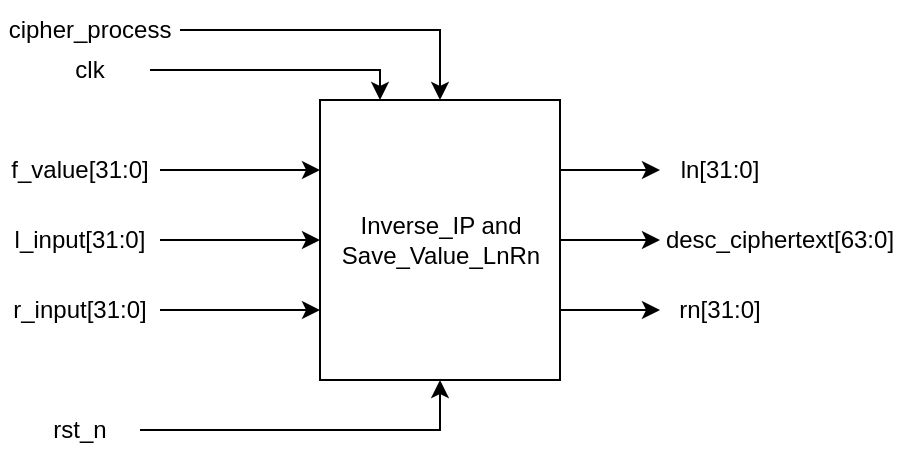 <mxfile version="26.0.4" pages="2">
  <diagram name="InverseIP_SaveValueLnRn_Interface" id="yW3oOkivZbtJ8oUWbSsd">
    <mxGraphModel dx="778" dy="460" grid="1" gridSize="10" guides="1" tooltips="1" connect="1" arrows="1" fold="1" page="1" pageScale="1" pageWidth="1654" pageHeight="1169" math="0" shadow="0">
      <root>
        <mxCell id="0" />
        <mxCell id="1" parent="0" />
        <mxCell id="lhq5WsNH6vmQXVouQp8b-13" style="edgeStyle=orthogonalEdgeStyle;rounded=0;orthogonalLoop=1;jettySize=auto;html=1;exitX=0.5;exitY=0;exitDx=0;exitDy=0;entryX=0;entryY=0.5;entryDx=0;entryDy=0;" parent="1" source="lhq5WsNH6vmQXVouQp8b-7" target="lhq5WsNH6vmQXVouQp8b-12" edge="1">
          <mxGeometry relative="1" as="geometry" />
        </mxCell>
        <mxCell id="F30lUHifQoxvEMKQYUnq-3" style="edgeStyle=orthogonalEdgeStyle;rounded=0;orthogonalLoop=1;jettySize=auto;html=1;exitX=0.25;exitY=0;exitDx=0;exitDy=0;entryX=0;entryY=0.5;entryDx=0;entryDy=0;" parent="1" source="lhq5WsNH6vmQXVouQp8b-7" target="F30lUHifQoxvEMKQYUnq-1" edge="1">
          <mxGeometry relative="1" as="geometry" />
        </mxCell>
        <mxCell id="F30lUHifQoxvEMKQYUnq-4" style="edgeStyle=orthogonalEdgeStyle;rounded=0;orthogonalLoop=1;jettySize=auto;html=1;exitX=0.75;exitY=0;exitDx=0;exitDy=0;entryX=0;entryY=0.5;entryDx=0;entryDy=0;" parent="1" source="lhq5WsNH6vmQXVouQp8b-7" target="F30lUHifQoxvEMKQYUnq-2" edge="1">
          <mxGeometry relative="1" as="geometry" />
        </mxCell>
        <mxCell id="lhq5WsNH6vmQXVouQp8b-7" value="" style="rounded=0;whiteSpace=wrap;html=1;rotation=90;" parent="1" vertex="1">
          <mxGeometry x="390" y="190" width="140" height="120" as="geometry" />
        </mxCell>
        <mxCell id="lhq5WsNH6vmQXVouQp8b-2" value="Inverse_IP and Save_Value_LnRn" style="text;html=1;align=center;verticalAlign=middle;whiteSpace=wrap;rounded=0;" parent="1" vertex="1">
          <mxGeometry x="407.5" y="225" width="105" height="50" as="geometry" />
        </mxCell>
        <mxCell id="lhq5WsNH6vmQXVouQp8b-8" style="edgeStyle=orthogonalEdgeStyle;rounded=0;orthogonalLoop=1;jettySize=auto;html=1;exitX=1;exitY=0.5;exitDx=0;exitDy=0;entryX=0.25;entryY=1;entryDx=0;entryDy=0;" parent="1" source="lhq5WsNH6vmQXVouQp8b-3" target="lhq5WsNH6vmQXVouQp8b-7" edge="1">
          <mxGeometry relative="1" as="geometry" />
        </mxCell>
        <mxCell id="lhq5WsNH6vmQXVouQp8b-3" value="f_value[31:0]" style="text;html=1;align=center;verticalAlign=middle;whiteSpace=wrap;rounded=0;" parent="1" vertex="1">
          <mxGeometry x="240" y="200" width="80" height="30" as="geometry" />
        </mxCell>
        <mxCell id="lhq5WsNH6vmQXVouQp8b-10" style="edgeStyle=orthogonalEdgeStyle;rounded=0;orthogonalLoop=1;jettySize=auto;html=1;exitX=1;exitY=0.5;exitDx=0;exitDy=0;entryX=0.5;entryY=1;entryDx=0;entryDy=0;" parent="1" source="lhq5WsNH6vmQXVouQp8b-4" target="lhq5WsNH6vmQXVouQp8b-7" edge="1">
          <mxGeometry relative="1" as="geometry" />
        </mxCell>
        <mxCell id="lhq5WsNH6vmQXVouQp8b-4" value="l_input[31:0]" style="text;html=1;align=center;verticalAlign=middle;whiteSpace=wrap;rounded=0;" parent="1" vertex="1">
          <mxGeometry x="240" y="235" width="80" height="30" as="geometry" />
        </mxCell>
        <mxCell id="lhq5WsNH6vmQXVouQp8b-11" style="edgeStyle=orthogonalEdgeStyle;rounded=0;orthogonalLoop=1;jettySize=auto;html=1;exitX=1;exitY=0.5;exitDx=0;exitDy=0;entryX=0.75;entryY=1;entryDx=0;entryDy=0;" parent="1" source="lhq5WsNH6vmQXVouQp8b-5" target="lhq5WsNH6vmQXVouQp8b-7" edge="1">
          <mxGeometry relative="1" as="geometry" />
        </mxCell>
        <mxCell id="lhq5WsNH6vmQXVouQp8b-5" value="r_input[31:0]" style="text;html=1;align=center;verticalAlign=middle;whiteSpace=wrap;rounded=0;" parent="1" vertex="1">
          <mxGeometry x="240" y="270" width="80" height="30" as="geometry" />
        </mxCell>
        <mxCell id="lhq5WsNH6vmQXVouQp8b-12" value="desc_ciphertext[63:0]" style="text;html=1;align=center;verticalAlign=middle;whiteSpace=wrap;rounded=0;" parent="1" vertex="1">
          <mxGeometry x="570" y="235" width="120" height="30" as="geometry" />
        </mxCell>
        <mxCell id="lhq5WsNH6vmQXVouQp8b-15" style="edgeStyle=orthogonalEdgeStyle;rounded=0;orthogonalLoop=1;jettySize=auto;html=1;exitX=1;exitY=0.5;exitDx=0;exitDy=0;entryX=0;entryY=0.5;entryDx=0;entryDy=0;" parent="1" source="lhq5WsNH6vmQXVouQp8b-14" target="lhq5WsNH6vmQXVouQp8b-7" edge="1">
          <mxGeometry relative="1" as="geometry" />
        </mxCell>
        <mxCell id="lhq5WsNH6vmQXVouQp8b-14" value="cipher_process" style="text;html=1;align=center;verticalAlign=middle;whiteSpace=wrap;rounded=0;" parent="1" vertex="1">
          <mxGeometry x="240" y="130" width="90" height="30" as="geometry" />
        </mxCell>
        <mxCell id="lhq5WsNH6vmQXVouQp8b-17" style="edgeStyle=orthogonalEdgeStyle;rounded=0;orthogonalLoop=1;jettySize=auto;html=1;exitX=1;exitY=0.5;exitDx=0;exitDy=0;entryX=1;entryY=0.5;entryDx=0;entryDy=0;" parent="1" source="lhq5WsNH6vmQXVouQp8b-16" target="lhq5WsNH6vmQXVouQp8b-7" edge="1">
          <mxGeometry relative="1" as="geometry" />
        </mxCell>
        <mxCell id="lhq5WsNH6vmQXVouQp8b-16" value="rst_n" style="text;html=1;align=center;verticalAlign=middle;whiteSpace=wrap;rounded=0;" parent="1" vertex="1">
          <mxGeometry x="250" y="330" width="60" height="30" as="geometry" />
        </mxCell>
        <mxCell id="F30lUHifQoxvEMKQYUnq-1" value="ln[31:0]" style="text;html=1;align=center;verticalAlign=middle;whiteSpace=wrap;rounded=0;" parent="1" vertex="1">
          <mxGeometry x="570" y="200" width="60" height="30" as="geometry" />
        </mxCell>
        <mxCell id="F30lUHifQoxvEMKQYUnq-2" value="rn[31:0]" style="text;html=1;align=center;verticalAlign=middle;whiteSpace=wrap;rounded=0;" parent="1" vertex="1">
          <mxGeometry x="570" y="270" width="60" height="30" as="geometry" />
        </mxCell>
        <mxCell id="M0nBYo102o-sLp5Il9Fb-2" style="edgeStyle=orthogonalEdgeStyle;rounded=0;orthogonalLoop=1;jettySize=auto;html=1;exitX=1;exitY=0.5;exitDx=0;exitDy=0;entryX=0;entryY=0.75;entryDx=0;entryDy=0;" edge="1" parent="1" source="M0nBYo102o-sLp5Il9Fb-1" target="lhq5WsNH6vmQXVouQp8b-7">
          <mxGeometry relative="1" as="geometry">
            <Array as="points">
              <mxPoint x="430" y="165" />
            </Array>
          </mxGeometry>
        </mxCell>
        <mxCell id="M0nBYo102o-sLp5Il9Fb-1" value="clk" style="text;html=1;align=center;verticalAlign=middle;whiteSpace=wrap;rounded=0;" vertex="1" parent="1">
          <mxGeometry x="255" y="150" width="60" height="30" as="geometry" />
        </mxCell>
      </root>
    </mxGraphModel>
  </diagram>
  <diagram id="RUdh16WgupEI33B7qQva" name="InverseIP_SaveValueRnLn_Design">
    <mxGraphModel dx="1235" dy="731" grid="1" gridSize="10" guides="1" tooltips="1" connect="1" arrows="1" fold="1" page="1" pageScale="1" pageWidth="1654" pageHeight="1169" math="0" shadow="0">
      <root>
        <mxCell id="0" />
        <mxCell id="1" parent="0" />
        <mxCell id="0X9tf6Cjy2edPRwRrbK1-5" value="" style="rounded=0;whiteSpace=wrap;html=1;fillColor=#f8cecc;strokeColor=#b85450;" vertex="1" parent="1">
          <mxGeometry x="180" y="35" width="750" height="405" as="geometry" />
        </mxCell>
        <mxCell id="ouTqhL5ihKptlTAG3Xf8-6" style="edgeStyle=orthogonalEdgeStyle;rounded=0;orthogonalLoop=1;jettySize=auto;html=1;exitX=1;exitY=0.5;exitDx=0;exitDy=0;exitPerimeter=0;entryX=0.25;entryY=1;entryDx=0;entryDy=0;" parent="1" source="ouTqhL5ihKptlTAG3Xf8-1" target="ouTqhL5ihKptlTAG3Xf8-4" edge="1">
          <mxGeometry relative="1" as="geometry" />
        </mxCell>
        <mxCell id="ouTqhL5ihKptlTAG3Xf8-1" value="" style="shape=xor;whiteSpace=wrap;html=1;" parent="1" vertex="1">
          <mxGeometry x="240" y="120" width="60" height="80" as="geometry" />
        </mxCell>
        <mxCell id="ouTqhL5ihKptlTAG3Xf8-3" value="" style="curved=1;endArrow=none;html=1;rounded=0;endFill=0;" parent="1" edge="1">
          <mxGeometry width="50" height="50" relative="1" as="geometry">
            <mxPoint x="230" y="200" as="sourcePoint" />
            <mxPoint x="230" y="120" as="targetPoint" />
            <Array as="points">
              <mxPoint x="260" y="160" />
            </Array>
          </mxGeometry>
        </mxCell>
        <mxCell id="HxA47GQ8TFy_N2J9wlEO-22" style="edgeStyle=orthogonalEdgeStyle;rounded=0;orthogonalLoop=1;jettySize=auto;html=1;exitX=0.5;exitY=0;exitDx=0;exitDy=0;entryX=0.5;entryY=1;entryDx=0;entryDy=0;" parent="1" source="ouTqhL5ihKptlTAG3Xf8-4" target="ouTqhL5ihKptlTAG3Xf8-7" edge="1">
          <mxGeometry relative="1" as="geometry" />
        </mxCell>
        <mxCell id="ouTqhL5ihKptlTAG3Xf8-4" value="" style="shape=trapezoid;perimeter=trapezoidPerimeter;whiteSpace=wrap;html=1;fixedSize=1;rotation=90;" parent="1" vertex="1">
          <mxGeometry x="370" y="160" width="80" height="40" as="geometry" />
        </mxCell>
        <mxCell id="HxA47GQ8TFy_N2J9wlEO-23" style="edgeStyle=orthogonalEdgeStyle;rounded=0;orthogonalLoop=1;jettySize=auto;html=1;exitX=0.5;exitY=0;exitDx=0;exitDy=0;entryX=0.5;entryY=1;entryDx=0;entryDy=0;" parent="1" source="ouTqhL5ihKptlTAG3Xf8-5" target="fcXv84wXrt0cWXVm5zYR-1" edge="1">
          <mxGeometry relative="1" as="geometry" />
        </mxCell>
        <mxCell id="ouTqhL5ihKptlTAG3Xf8-5" value="" style="shape=trapezoid;perimeter=trapezoidPerimeter;whiteSpace=wrap;html=1;fixedSize=1;rotation=90;" parent="1" vertex="1">
          <mxGeometry x="370" y="290" width="80" height="40" as="geometry" />
        </mxCell>
        <mxCell id="HxA47GQ8TFy_N2J9wlEO-24" style="edgeStyle=orthogonalEdgeStyle;rounded=0;orthogonalLoop=1;jettySize=auto;html=1;exitX=0.5;exitY=0;exitDx=0;exitDy=0;" parent="1" source="ouTqhL5ihKptlTAG3Xf8-7" edge="1">
          <mxGeometry relative="1" as="geometry">
            <mxPoint x="640" y="180.29" as="targetPoint" />
          </mxGeometry>
        </mxCell>
        <mxCell id="HxA47GQ8TFy_N2J9wlEO-27" style="edgeStyle=orthogonalEdgeStyle;rounded=0;orthogonalLoop=1;jettySize=auto;html=1;exitX=0.5;exitY=0;exitDx=0;exitDy=0;entryX=0.75;entryY=1;entryDx=0;entryDy=0;" parent="1" source="ouTqhL5ihKptlTAG3Xf8-7" target="ouTqhL5ihKptlTAG3Xf8-4" edge="1">
          <mxGeometry relative="1" as="geometry">
            <Array as="points">
              <mxPoint x="550" y="180" />
              <mxPoint x="550" y="230" />
              <mxPoint x="370" y="230" />
              <mxPoint x="370" y="200" />
            </Array>
          </mxGeometry>
        </mxCell>
        <mxCell id="HxA47GQ8TFy_N2J9wlEO-37" style="edgeStyle=orthogonalEdgeStyle;rounded=0;orthogonalLoop=1;jettySize=auto;html=1;exitX=0.5;exitY=0;exitDx=0;exitDy=0;" parent="1" source="ouTqhL5ihKptlTAG3Xf8-7" edge="1">
          <mxGeometry relative="1" as="geometry">
            <mxPoint x="1050" y="179.588" as="targetPoint" />
            <Array as="points">
              <mxPoint x="550" y="180" />
              <mxPoint x="550" y="130" />
              <mxPoint x="920" y="130" />
              <mxPoint x="920" y="180" />
            </Array>
          </mxGeometry>
        </mxCell>
        <mxCell id="ouTqhL5ihKptlTAG3Xf8-7" value="" style="rounded=0;whiteSpace=wrap;html=1;rotation=90;" parent="1" vertex="1">
          <mxGeometry x="480" y="160" width="60" height="40" as="geometry" />
        </mxCell>
        <mxCell id="HxA47GQ8TFy_N2J9wlEO-25" style="edgeStyle=orthogonalEdgeStyle;rounded=0;orthogonalLoop=1;jettySize=auto;html=1;exitX=0.5;exitY=0;exitDx=0;exitDy=0;" parent="1" source="fcXv84wXrt0cWXVm5zYR-1" edge="1">
          <mxGeometry relative="1" as="geometry">
            <mxPoint x="640" y="309.968" as="targetPoint" />
          </mxGeometry>
        </mxCell>
        <mxCell id="HxA47GQ8TFy_N2J9wlEO-29" style="edgeStyle=orthogonalEdgeStyle;rounded=0;orthogonalLoop=1;jettySize=auto;html=1;exitX=0.5;exitY=0;exitDx=0;exitDy=0;entryX=0.75;entryY=1;entryDx=0;entryDy=0;" parent="1" source="fcXv84wXrt0cWXVm5zYR-1" target="ouTqhL5ihKptlTAG3Xf8-5" edge="1">
          <mxGeometry relative="1" as="geometry">
            <Array as="points">
              <mxPoint x="540" y="310" />
              <mxPoint x="540" y="360" />
              <mxPoint x="370" y="360" />
              <mxPoint x="370" y="330" />
            </Array>
          </mxGeometry>
        </mxCell>
        <mxCell id="HxA47GQ8TFy_N2J9wlEO-38" style="edgeStyle=orthogonalEdgeStyle;rounded=0;orthogonalLoop=1;jettySize=auto;html=1;exitX=0.5;exitY=0;exitDx=0;exitDy=0;" parent="1" source="fcXv84wXrt0cWXVm5zYR-1" edge="1">
          <mxGeometry relative="1" as="geometry">
            <mxPoint x="1050" y="310.176" as="targetPoint" />
            <Array as="points">
              <mxPoint x="540" y="310" />
              <mxPoint x="540" y="360" />
              <mxPoint x="920" y="360" />
              <mxPoint x="920" y="310" />
            </Array>
          </mxGeometry>
        </mxCell>
        <mxCell id="fcXv84wXrt0cWXVm5zYR-1" value="" style="rounded=0;whiteSpace=wrap;html=1;rotation=90;" parent="1" vertex="1">
          <mxGeometry x="480" y="290" width="60" height="40" as="geometry" />
        </mxCell>
        <mxCell id="HxA47GQ8TFy_N2J9wlEO-6" style="edgeStyle=orthogonalEdgeStyle;rounded=0;orthogonalLoop=1;jettySize=auto;html=1;exitX=1;exitY=0.5;exitDx=0;exitDy=0;" parent="1" source="fcXv84wXrt0cWXVm5zYR-2" edge="1">
          <mxGeometry relative="1" as="geometry">
            <mxPoint x="240.0" y="145.286" as="targetPoint" />
          </mxGeometry>
        </mxCell>
        <mxCell id="fcXv84wXrt0cWXVm5zYR-2" value="f_value[31:0]" style="text;html=1;align=center;verticalAlign=middle;whiteSpace=wrap;rounded=0;" parent="1" vertex="1">
          <mxGeometry x="80" y="130" width="80" height="30" as="geometry" />
        </mxCell>
        <mxCell id="HxA47GQ8TFy_N2J9wlEO-7" style="edgeStyle=orthogonalEdgeStyle;rounded=0;orthogonalLoop=1;jettySize=auto;html=1;exitX=1;exitY=0.5;exitDx=0;exitDy=0;" parent="1" source="HxA47GQ8TFy_N2J9wlEO-2" edge="1">
          <mxGeometry relative="1" as="geometry">
            <mxPoint x="240.0" y="175.286" as="targetPoint" />
          </mxGeometry>
        </mxCell>
        <mxCell id="HxA47GQ8TFy_N2J9wlEO-2" value="l_input[31:0]" style="text;html=1;align=center;verticalAlign=middle;whiteSpace=wrap;rounded=0;" parent="1" vertex="1">
          <mxGeometry x="80" y="160" width="80" height="30" as="geometry" />
        </mxCell>
        <mxCell id="HxA47GQ8TFy_N2J9wlEO-8" style="edgeStyle=orthogonalEdgeStyle;rounded=0;orthogonalLoop=1;jettySize=auto;html=1;exitX=1;exitY=0.5;exitDx=0;exitDy=0;entryX=0.25;entryY=1;entryDx=0;entryDy=0;" parent="1" source="HxA47GQ8TFy_N2J9wlEO-3" target="ouTqhL5ihKptlTAG3Xf8-5" edge="1">
          <mxGeometry relative="1" as="geometry">
            <Array as="points">
              <mxPoint x="190" y="205" />
              <mxPoint x="190" y="290" />
            </Array>
          </mxGeometry>
        </mxCell>
        <mxCell id="HxA47GQ8TFy_N2J9wlEO-3" value="r_input[31:0]" style="text;html=1;align=center;verticalAlign=middle;whiteSpace=wrap;rounded=0;" parent="1" vertex="1">
          <mxGeometry x="80" y="190" width="80" height="30" as="geometry" />
        </mxCell>
        <mxCell id="HxA47GQ8TFy_N2J9wlEO-9" style="edgeStyle=orthogonalEdgeStyle;rounded=0;orthogonalLoop=1;jettySize=auto;html=1;exitX=1;exitY=0.5;exitDx=0;exitDy=0;entryX=1;entryY=0.5;entryDx=0;entryDy=0;" parent="1" source="HxA47GQ8TFy_N2J9wlEO-4" target="fcXv84wXrt0cWXVm5zYR-1" edge="1">
          <mxGeometry relative="1" as="geometry">
            <Array as="points">
              <mxPoint x="190" y="385" />
              <mxPoint x="190" y="410" />
              <mxPoint x="510" y="410" />
            </Array>
          </mxGeometry>
        </mxCell>
        <mxCell id="HxA47GQ8TFy_N2J9wlEO-10" style="edgeStyle=orthogonalEdgeStyle;rounded=0;orthogonalLoop=1;jettySize=auto;html=1;exitX=1;exitY=0.5;exitDx=0;exitDy=0;entryX=1;entryY=0.5;entryDx=0;entryDy=0;" parent="1" source="HxA47GQ8TFy_N2J9wlEO-4" target="ouTqhL5ihKptlTAG3Xf8-7" edge="1">
          <mxGeometry relative="1" as="geometry">
            <Array as="points">
              <mxPoint x="190" y="385" />
              <mxPoint x="190" y="410" />
              <mxPoint x="550" y="410" />
              <mxPoint x="550" y="250" />
              <mxPoint x="510" y="250" />
            </Array>
          </mxGeometry>
        </mxCell>
        <mxCell id="HxA47GQ8TFy_N2J9wlEO-4" value="rst_n" style="text;html=1;align=center;verticalAlign=middle;whiteSpace=wrap;rounded=0;" parent="1" vertex="1">
          <mxGeometry x="80" y="370" width="80" height="30" as="geometry" />
        </mxCell>
        <mxCell id="HxA47GQ8TFy_N2J9wlEO-11" style="edgeStyle=orthogonalEdgeStyle;rounded=0;orthogonalLoop=1;jettySize=auto;html=1;exitX=1;exitY=0.5;exitDx=0;exitDy=0;entryX=0;entryY=0.5;entryDx=0;entryDy=0;" parent="1" source="HxA47GQ8TFy_N2J9wlEO-5" target="ouTqhL5ihKptlTAG3Xf8-4" edge="1">
          <mxGeometry relative="1" as="geometry" />
        </mxCell>
        <mxCell id="HxA47GQ8TFy_N2J9wlEO-12" style="edgeStyle=orthogonalEdgeStyle;rounded=0;orthogonalLoop=1;jettySize=auto;html=1;exitX=1;exitY=0.5;exitDx=0;exitDy=0;entryX=0;entryY=0.5;entryDx=0;entryDy=0;" parent="1" source="HxA47GQ8TFy_N2J9wlEO-5" target="ouTqhL5ihKptlTAG3Xf8-5" edge="1">
          <mxGeometry relative="1" as="geometry">
            <Array as="points">
              <mxPoint x="450" y="65" />
              <mxPoint x="450" y="240" />
              <mxPoint x="410" y="240" />
            </Array>
          </mxGeometry>
        </mxCell>
        <mxCell id="HxA47GQ8TFy_N2J9wlEO-5" value="cipher_process" style="text;html=1;align=center;verticalAlign=middle;whiteSpace=wrap;rounded=0;" parent="1" vertex="1">
          <mxGeometry x="70" y="50" width="90" height="30" as="geometry" />
        </mxCell>
        <mxCell id="HxA47GQ8TFy_N2J9wlEO-13" value="" style="shape=waypoint;sketch=0;fillStyle=solid;size=6;pointerEvents=1;points=[];fillColor=none;resizable=0;rotatable=0;perimeter=centerPerimeter;snapToPoint=1;" parent="1" vertex="1">
          <mxGeometry x="500" y="400" width="20" height="20" as="geometry" />
        </mxCell>
        <mxCell id="HxA47GQ8TFy_N2J9wlEO-14" value="" style="shape=waypoint;sketch=0;fillStyle=solid;size=6;pointerEvents=1;points=[];fillColor=none;resizable=0;rotatable=0;perimeter=centerPerimeter;snapToPoint=1;" parent="1" vertex="1">
          <mxGeometry x="400" y="55" width="20" height="20" as="geometry" />
        </mxCell>
        <mxCell id="HxA47GQ8TFy_N2J9wlEO-15" value="1" style="text;html=1;align=center;verticalAlign=middle;whiteSpace=wrap;rounded=0;" parent="1" vertex="1">
          <mxGeometry x="400" y="150" width="20" height="20" as="geometry" />
        </mxCell>
        <mxCell id="HxA47GQ8TFy_N2J9wlEO-16" value="1" style="text;html=1;align=center;verticalAlign=middle;whiteSpace=wrap;rounded=0;" parent="1" vertex="1">
          <mxGeometry x="400" y="280" width="20" height="20" as="geometry" />
        </mxCell>
        <mxCell id="HxA47GQ8TFy_N2J9wlEO-17" value="0" style="text;html=1;align=center;verticalAlign=middle;whiteSpace=wrap;rounded=0;" parent="1" vertex="1">
          <mxGeometry x="400" y="190" width="20" height="20" as="geometry" />
        </mxCell>
        <mxCell id="HxA47GQ8TFy_N2J9wlEO-18" value="0" style="text;html=1;align=center;verticalAlign=middle;whiteSpace=wrap;rounded=0;" parent="1" vertex="1">
          <mxGeometry x="400" y="320" width="20" height="20" as="geometry" />
        </mxCell>
        <mxCell id="HxA47GQ8TFy_N2J9wlEO-20" value="" style="triangle;whiteSpace=wrap;html=1;rotation=90;" parent="1" vertex="1">
          <mxGeometry x="500" y="140" width="20" height="40" as="geometry" />
        </mxCell>
        <mxCell id="HxA47GQ8TFy_N2J9wlEO-21" value="" style="triangle;whiteSpace=wrap;html=1;rotation=90;" parent="1" vertex="1">
          <mxGeometry x="500" y="270" width="20" height="40" as="geometry" />
        </mxCell>
        <mxCell id="HxA47GQ8TFy_N2J9wlEO-26" value="" style="shape=curlyBracket;whiteSpace=wrap;html=1;rounded=1;flipH=1;labelPosition=right;verticalLabelPosition=middle;align=left;verticalAlign=middle;" parent="1" vertex="1">
          <mxGeometry x="660" y="180" width="20" height="130" as="geometry" />
        </mxCell>
        <mxCell id="HxA47GQ8TFy_N2J9wlEO-28" value="" style="shape=waypoint;sketch=0;fillStyle=solid;size=6;pointerEvents=1;points=[];fillColor=none;resizable=0;rotatable=0;perimeter=centerPerimeter;snapToPoint=1;" parent="1" vertex="1">
          <mxGeometry x="540" y="170" width="20" height="20" as="geometry" />
        </mxCell>
        <mxCell id="HxA47GQ8TFy_N2J9wlEO-30" value="" style="shape=waypoint;sketch=0;fillStyle=solid;size=6;pointerEvents=1;points=[];fillColor=none;resizable=0;rotatable=0;perimeter=centerPerimeter;snapToPoint=1;" parent="1" vertex="1">
          <mxGeometry x="530" y="300" width="20" height="20" as="geometry" />
        </mxCell>
        <mxCell id="HxA47GQ8TFy_N2J9wlEO-31" value="rn[31:0]" style="text;html=1;align=center;verticalAlign=middle;whiteSpace=wrap;rounded=0;" parent="1" vertex="1">
          <mxGeometry x="560" y="150" width="60" height="30" as="geometry" />
        </mxCell>
        <mxCell id="HxA47GQ8TFy_N2J9wlEO-32" value="ln[31:0]" style="text;html=1;align=center;verticalAlign=middle;whiteSpace=wrap;rounded=0;" parent="1" vertex="1">
          <mxGeometry x="560" y="280" width="60" height="30" as="geometry" />
        </mxCell>
        <mxCell id="HxA47GQ8TFy_N2J9wlEO-35" style="edgeStyle=orthogonalEdgeStyle;rounded=0;orthogonalLoop=1;jettySize=auto;html=1;exitX=1;exitY=0.5;exitDx=0;exitDy=0;entryX=0.5;entryY=1;entryDx=0;entryDy=0;" parent="1" source="HxA47GQ8TFy_N2J9wlEO-33" target="HxA47GQ8TFy_N2J9wlEO-34" edge="1">
          <mxGeometry relative="1" as="geometry" />
        </mxCell>
        <mxCell id="HxA47GQ8TFy_N2J9wlEO-33" value="inv_ip_input[63:0]" style="text;html=1;align=center;verticalAlign=middle;whiteSpace=wrap;rounded=0;" parent="1" vertex="1">
          <mxGeometry x="690" y="230" width="110" height="30" as="geometry" />
        </mxCell>
        <mxCell id="HxA47GQ8TFy_N2J9wlEO-34" value="" style="rounded=0;whiteSpace=wrap;html=1;rotation=90;" parent="1" vertex="1">
          <mxGeometry x="827" y="215" width="80" height="60" as="geometry" />
        </mxCell>
        <mxCell id="HxA47GQ8TFy_N2J9wlEO-42" style="edgeStyle=orthogonalEdgeStyle;rounded=0;orthogonalLoop=1;jettySize=auto;html=1;exitX=1;exitY=0.5;exitDx=0;exitDy=0;" parent="1" source="HxA47GQ8TFy_N2J9wlEO-36" edge="1">
          <mxGeometry relative="1" as="geometry">
            <mxPoint x="1050" y="245.185" as="targetPoint" />
          </mxGeometry>
        </mxCell>
        <mxCell id="HxA47GQ8TFy_N2J9wlEO-36" value="Inverse&lt;div&gt;IP&lt;/div&gt;" style="text;html=1;align=center;verticalAlign=middle;whiteSpace=wrap;rounded=0;" parent="1" vertex="1">
          <mxGeometry x="837" y="230" width="60" height="30" as="geometry" />
        </mxCell>
        <mxCell id="HxA47GQ8TFy_N2J9wlEO-39" value="" style="shape=waypoint;sketch=0;fillStyle=solid;size=6;pointerEvents=1;points=[];fillColor=none;resizable=0;rotatable=0;perimeter=centerPerimeter;snapToPoint=1;" parent="1" vertex="1">
          <mxGeometry x="530" y="350" width="20" height="20" as="geometry" />
        </mxCell>
        <mxCell id="HxA47GQ8TFy_N2J9wlEO-40" value="rn[31:0]" style="text;html=1;align=center;verticalAlign=middle;whiteSpace=wrap;rounded=0;" parent="1" vertex="1">
          <mxGeometry x="980" y="150" width="60" height="30" as="geometry" />
        </mxCell>
        <mxCell id="HxA47GQ8TFy_N2J9wlEO-41" value="ln[31:0]" style="text;html=1;align=center;verticalAlign=middle;whiteSpace=wrap;rounded=0;" parent="1" vertex="1">
          <mxGeometry x="980" y="280" width="60" height="30" as="geometry" />
        </mxCell>
        <mxCell id="Li1pAIg0VslyhLCXfOCL-1" value="desc_ciphertext[63:0]" style="text;html=1;align=center;verticalAlign=middle;whiteSpace=wrap;rounded=0;" parent="1" vertex="1">
          <mxGeometry x="930" y="215" width="120" height="30" as="geometry" />
        </mxCell>
        <mxCell id="0X9tf6Cjy2edPRwRrbK1-2" style="edgeStyle=orthogonalEdgeStyle;rounded=0;orthogonalLoop=1;jettySize=auto;html=1;exitX=1;exitY=0.5;exitDx=0;exitDy=0;entryX=0;entryY=0.5;entryDx=0;entryDy=0;" edge="1" parent="1" source="0X9tf6Cjy2edPRwRrbK1-1" target="HxA47GQ8TFy_N2J9wlEO-20">
          <mxGeometry relative="1" as="geometry" />
        </mxCell>
        <mxCell id="0X9tf6Cjy2edPRwRrbK1-3" style="edgeStyle=orthogonalEdgeStyle;rounded=0;orthogonalLoop=1;jettySize=auto;html=1;exitX=1;exitY=0.5;exitDx=0;exitDy=0;entryX=0;entryY=0.5;entryDx=0;entryDy=0;" edge="1" parent="1" source="0X9tf6Cjy2edPRwRrbK1-1" target="HxA47GQ8TFy_N2J9wlEO-21">
          <mxGeometry relative="1" as="geometry">
            <Array as="points">
              <mxPoint x="540" y="95" />
              <mxPoint x="540" y="260" />
              <mxPoint x="510" y="260" />
            </Array>
          </mxGeometry>
        </mxCell>
        <mxCell id="0X9tf6Cjy2edPRwRrbK1-1" value="clk" style="text;html=1;align=center;verticalAlign=middle;whiteSpace=wrap;rounded=0;" vertex="1" parent="1">
          <mxGeometry x="90" y="80" width="60" height="30" as="geometry" />
        </mxCell>
        <mxCell id="0X9tf6Cjy2edPRwRrbK1-4" value="" style="shape=waypoint;sketch=0;fillStyle=solid;size=6;pointerEvents=1;points=[];fillColor=none;resizable=0;rotatable=0;perimeter=centerPerimeter;snapToPoint=1;" vertex="1" parent="1">
          <mxGeometry x="500" y="85" width="20" height="20" as="geometry" />
        </mxCell>
      </root>
    </mxGraphModel>
  </diagram>
</mxfile>
